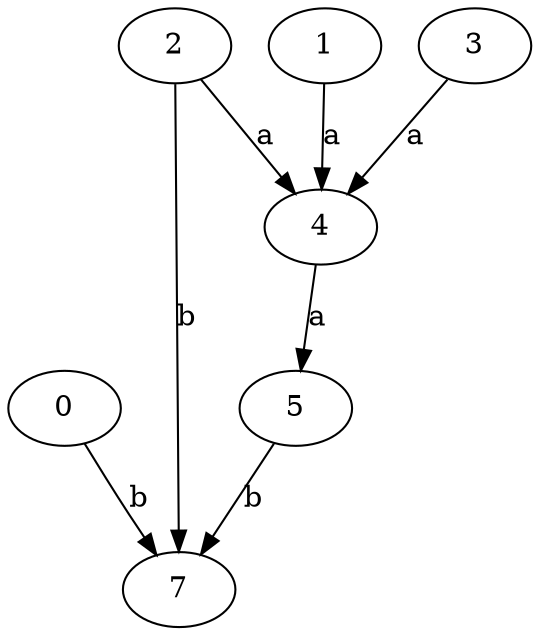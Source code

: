 strict digraph  {
0;
1;
2;
4;
3;
5;
7;
0 -> 7  [label=b];
1 -> 4  [label=a];
2 -> 4  [label=a];
2 -> 7  [label=b];
4 -> 5  [label=a];
3 -> 4  [label=a];
5 -> 7  [label=b];
}
